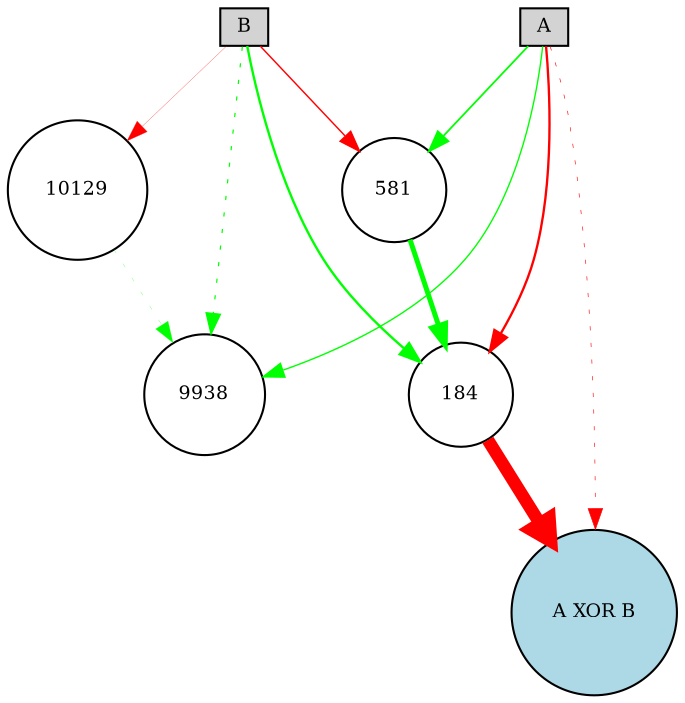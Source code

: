 digraph {
	node [fontsize=9 height=0.2 shape=circle width=0.2]
	A [fillcolor=lightgray shape=box style=filled]
	B [fillcolor=lightgray shape=box style=filled]
	"A XOR B" [fillcolor=lightblue style=filled]
	581 [fillcolor=white style=filled]
	10129 [fillcolor=white style=filled]
	9938 [fillcolor=white style=filled]
	184 [fillcolor=white style=filled]
	B -> 184 [color=green penwidth=1.1398347796462422 style=solid]
	184 -> "A XOR B" [color=red penwidth=6.083866083536078 style=solid]
	A -> 581 [color=green penwidth=0.8536490216060195 style=solid]
	581 -> 184 [color=green penwidth=2.398104328363261 style=solid]
	B -> 581 [color=red penwidth=0.6918651401964918 style=solid]
	A -> 184 [color=red penwidth=1.124503177040526 style=solid]
	A -> 9938 [color=green penwidth=0.6600672191137708 style=solid]
	B -> 9938 [color=green penwidth=0.5791030447933131 style=dotted]
	B -> 10129 [color=red penwidth=0.11688535152615401 style=solid]
	10129 -> 9938 [color=green penwidth=0.11319379077300554 style=dotted]
	A -> "A XOR B" [color=red penwidth=0.30076899224561626 style=dotted]
}
